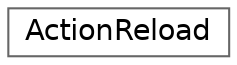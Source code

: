 digraph "Graphical Class Hierarchy"
{
 // LATEX_PDF_SIZE
  bgcolor="transparent";
  edge [fontname=Helvetica,fontsize=14,labelfontname=Helvetica,labelfontsize=14];
  node [fontname=Helvetica,fontsize=14,shape=box,height=0.2,width=0.4];
  rankdir="LR";
  Node0 [id="Node000000",label="ActionReload",height=0.2,width=0.4,color="grey40", fillcolor="white", style="filled",URL="$dd/dea/classActionReload.html",tooltip=" "];
}
